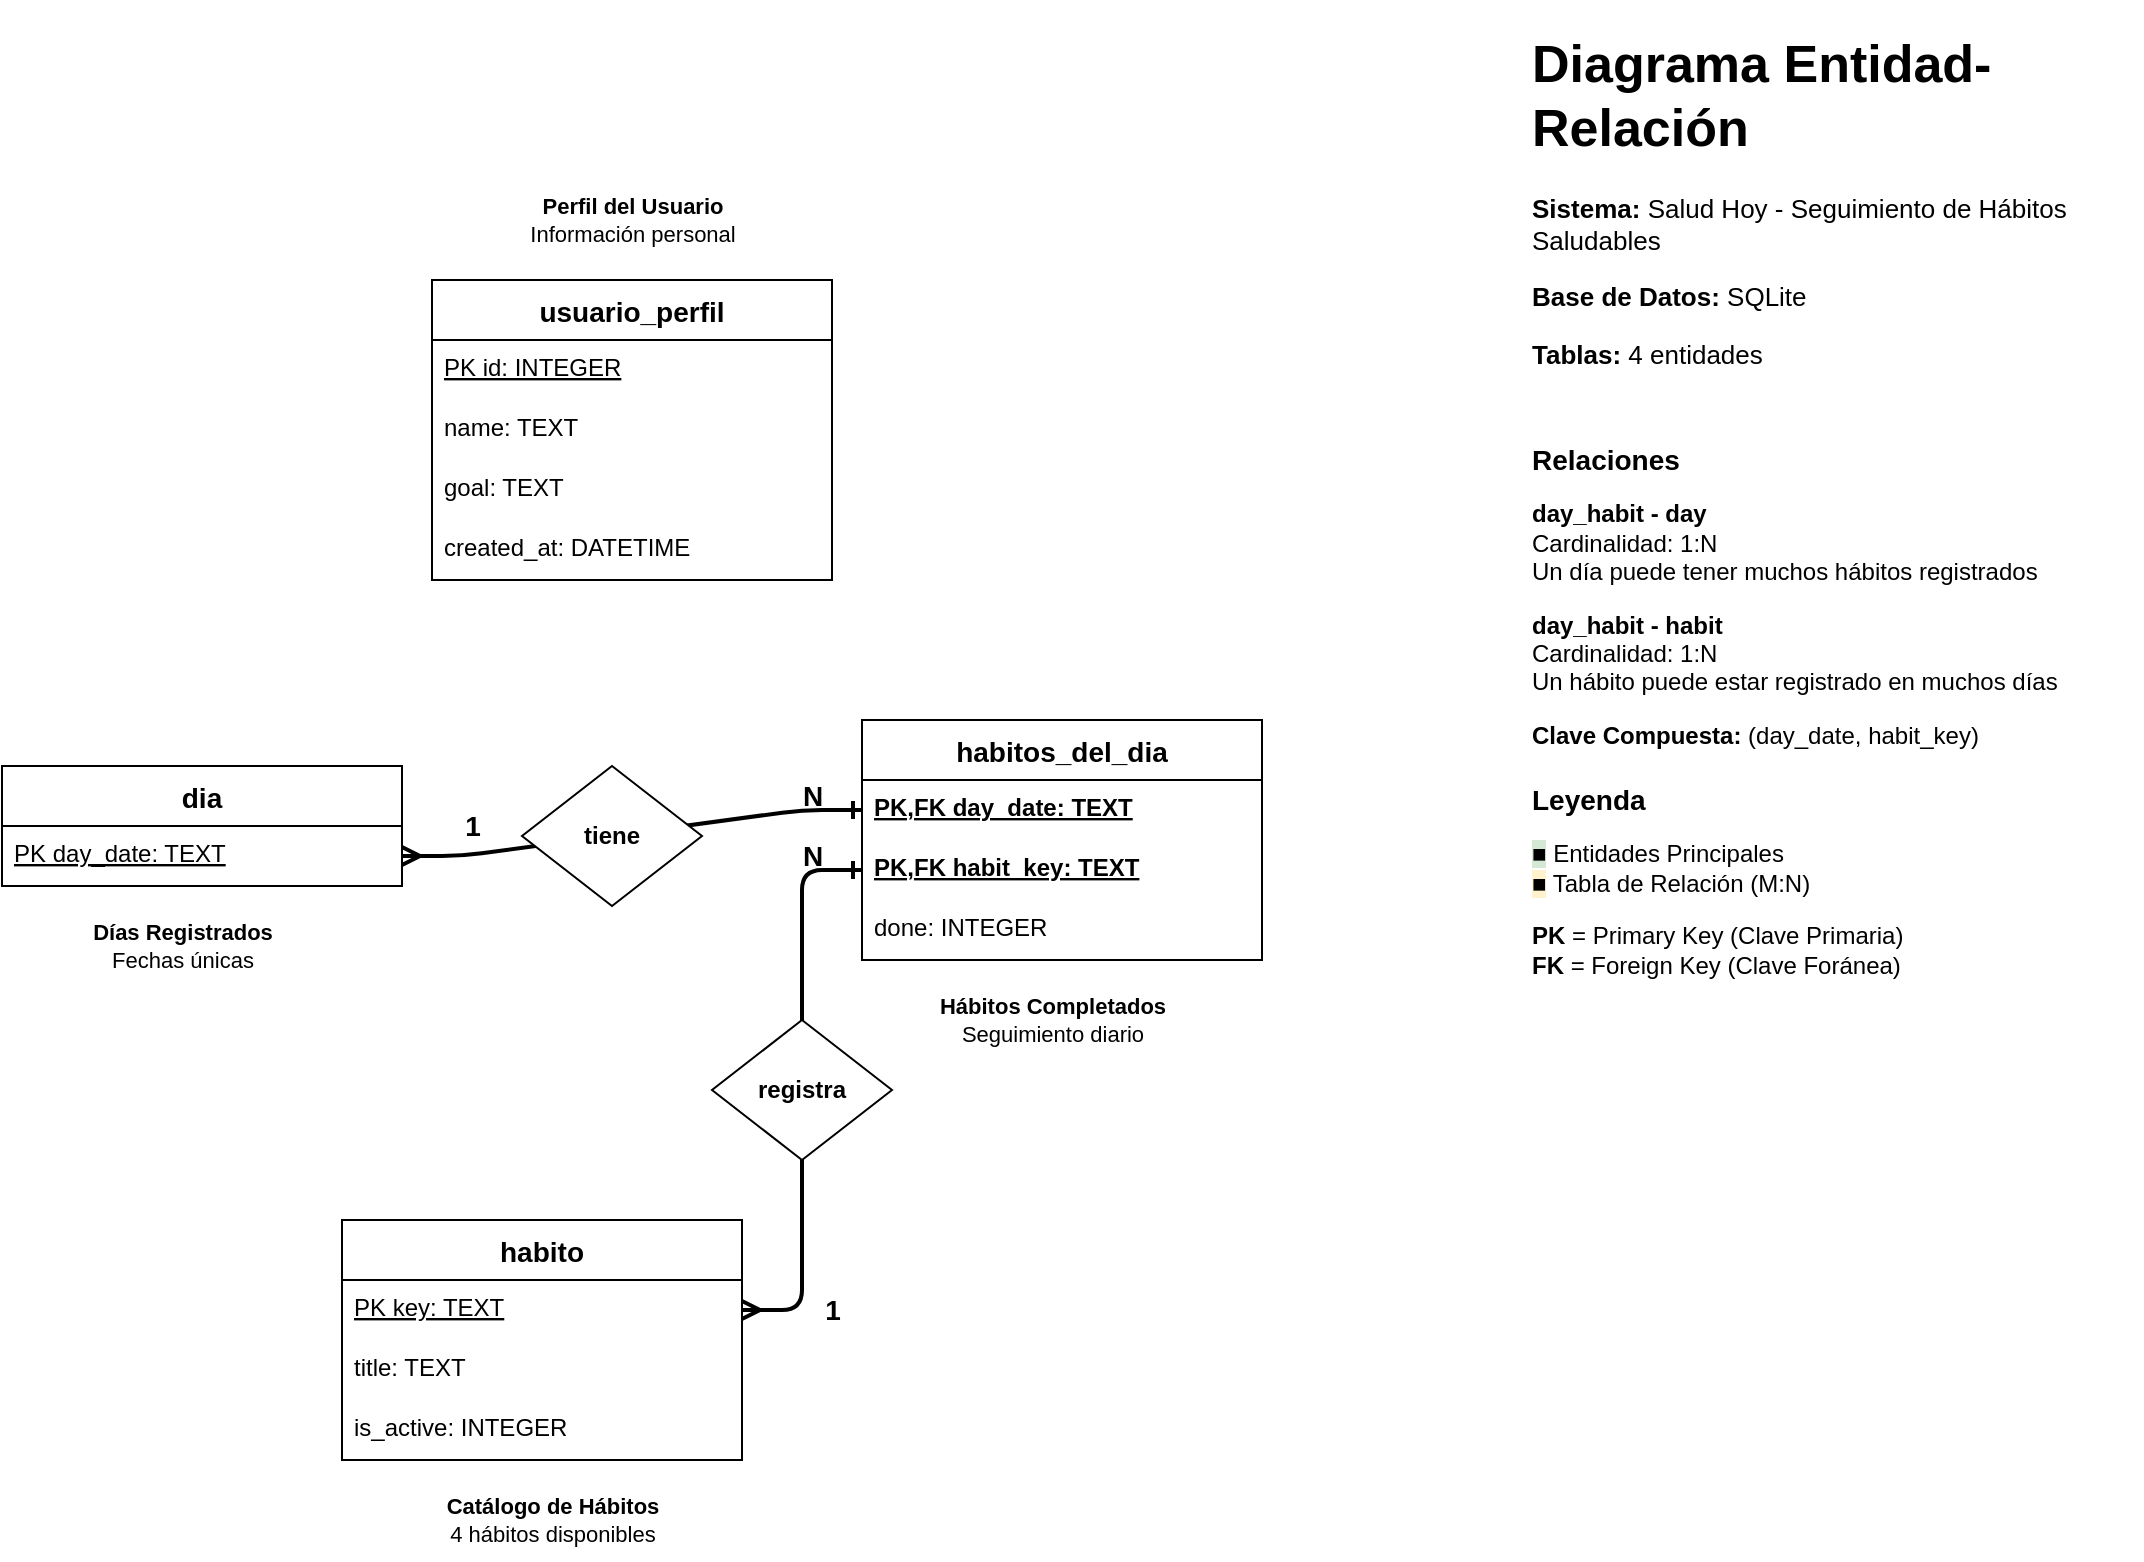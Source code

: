 <mxfile>
    <diagram id="ERD-Salud-Hoy" name="Diagrama ER - Salud Hoy">
        <mxGraphModel dx="1335" dy="680" grid="1" gridSize="10" guides="1" tooltips="1" connect="1" arrows="1" fold="1" page="1" pageScale="1" pageWidth="1169" pageHeight="827" math="0" shadow="0">
            <root>
                <mxCell id="0"/>
                <mxCell id="1" parent="0"/>
                <mxCell id="2" value="usuario_perfil" style="swimlane;fontStyle=1;childLayout=stackLayout;horizontal=1;startSize=30;horizontalStack=0;resizeParent=1;resizeParentMax=0;resizeLast=0;collapsible=1;marginBottom=0;align=center;fontSize=14;" parent="1" vertex="1">
                    <mxGeometry x="305" y="150" width="200" height="150" as="geometry"/>
                </mxCell>
                <mxCell id="3" value="PK  id: INTEGER" style="text;spacingLeft=4;spacingRight=4;overflow=hidden;rotatable=0;points=[[0,0.5],[1,0.5]];portConstraint=eastwest;fontSize=12;fontStyle=4" parent="2" vertex="1">
                    <mxGeometry y="30" width="200" height="30" as="geometry"/>
                </mxCell>
                <mxCell id="4" value="     name: TEXT" style="text;spacingLeft=4;spacingRight=4;overflow=hidden;rotatable=0;points=[[0,0.5],[1,0.5]];portConstraint=eastwest;fontSize=12;" parent="2" vertex="1">
                    <mxGeometry y="60" width="200" height="30" as="geometry"/>
                </mxCell>
                <mxCell id="5" value="     goal: TEXT" style="text;spacingLeft=4;spacingRight=4;overflow=hidden;rotatable=0;points=[[0,0.5],[1,0.5]];portConstraint=eastwest;fontSize=12;" parent="2" vertex="1">
                    <mxGeometry y="90" width="200" height="30" as="geometry"/>
                </mxCell>
                <mxCell id="6" value="     created_at: DATETIME" style="text;spacingLeft=4;spacingRight=4;overflow=hidden;rotatable=0;points=[[0,0.5],[1,0.5]];portConstraint=eastwest;fontSize=12;" parent="2" vertex="1">
                    <mxGeometry y="120" width="200" height="30" as="geometry"/>
                </mxCell>
                <mxCell id="7" value="habito" style="swimlane;fontStyle=1;childLayout=stackLayout;horizontal=1;startSize=30;horizontalStack=0;resizeParent=1;resizeParentMax=0;resizeLast=0;collapsible=1;marginBottom=0;align=center;fontSize=14;" parent="1" vertex="1">
                    <mxGeometry x="260" y="620" width="200" height="120" as="geometry"/>
                </mxCell>
                <mxCell id="8" value="PK  key: TEXT" style="text;spacingLeft=4;spacingRight=4;overflow=hidden;rotatable=0;points=[[0,0.5],[1,0.5]];portConstraint=eastwest;fontSize=12;fontStyle=4" parent="7" vertex="1">
                    <mxGeometry y="30" width="200" height="30" as="geometry"/>
                </mxCell>
                <mxCell id="9" value="     title: TEXT" style="text;spacingLeft=4;spacingRight=4;overflow=hidden;rotatable=0;points=[[0,0.5],[1,0.5]];portConstraint=eastwest;fontSize=12;" parent="7" vertex="1">
                    <mxGeometry y="60" width="200" height="30" as="geometry"/>
                </mxCell>
                <mxCell id="10" value="     is_active: INTEGER" style="text;spacingLeft=4;spacingRight=4;overflow=hidden;rotatable=0;points=[[0,0.5],[1,0.5]];portConstraint=eastwest;fontSize=12;" parent="7" vertex="1">
                    <mxGeometry y="90" width="200" height="30" as="geometry"/>
                </mxCell>
                <mxCell id="11" value="dia" style="swimlane;fontStyle=1;childLayout=stackLayout;horizontal=1;startSize=30;horizontalStack=0;resizeParent=1;resizeParentMax=0;resizeLast=0;collapsible=1;marginBottom=0;align=center;fontSize=14;" parent="1" vertex="1">
                    <mxGeometry x="90" y="393" width="200" height="60" as="geometry"/>
                </mxCell>
                <mxCell id="12" value="PK  day_date: TEXT" style="text;spacingLeft=4;spacingRight=4;overflow=hidden;rotatable=0;points=[[0,0.5],[1,0.5]];portConstraint=eastwest;fontSize=12;fontStyle=4" parent="11" vertex="1">
                    <mxGeometry y="30" width="200" height="30" as="geometry"/>
                </mxCell>
                <mxCell id="13" value="habitos_del_dia" style="swimlane;fontStyle=1;childLayout=stackLayout;horizontal=1;startSize=30;horizontalStack=0;resizeParent=1;resizeParentMax=0;resizeLast=0;collapsible=1;marginBottom=0;align=center;fontSize=14;" parent="1" vertex="1">
                    <mxGeometry x="520" y="370" width="200" height="120" as="geometry"/>
                </mxCell>
                <mxCell id="14" value="PK,FK  day_date: TEXT" style="text;spacingLeft=4;spacingRight=4;overflow=hidden;rotatable=0;points=[[0,0.5],[1,0.5]];portConstraint=eastwest;fontSize=12;fontStyle=5" parent="13" vertex="1">
                    <mxGeometry y="30" width="200" height="30" as="geometry"/>
                </mxCell>
                <mxCell id="15" value="PK,FK  habit_key: TEXT" style="text;spacingLeft=4;spacingRight=4;overflow=hidden;rotatable=0;points=[[0,0.5],[1,0.5]];portConstraint=eastwest;fontSize=12;fontStyle=5" parent="13" vertex="1">
                    <mxGeometry y="60" width="200" height="30" as="geometry"/>
                </mxCell>
                <mxCell id="16" value="     done: INTEGER" style="text;spacingLeft=4;spacingRight=4;overflow=hidden;rotatable=0;points=[[0,0.5],[1,0.5]];portConstraint=eastwest;fontSize=12;" parent="13" vertex="1">
                    <mxGeometry y="90" width="200" height="30" as="geometry"/>
                </mxCell>
                <mxCell id="17" value="" style="edgeStyle=entityRelationEdgeStyle;fontSize=12;html=1;endArrow=ERmany;startArrow=ERone;exitX=0;exitY=0.5;exitDx=0;exitDy=0;entryX=1;entryY=0.5;entryDx=0;entryDy=0;strokeWidth=2;" parent="1" source="14" target="12" edge="1">
                    <mxGeometry width="100" height="100" relative="1" as="geometry">
                        <mxPoint x="510" y="430" as="sourcePoint"/>
                        <mxPoint x="310" y="445" as="targetPoint"/>
                    </mxGeometry>
                </mxCell>
                <mxCell id="18" value="" style="edgeStyle=entityRelationEdgeStyle;fontSize=12;html=1;endArrow=ERmany;startArrow=ERone;exitX=0;exitY=0.5;exitDx=0;exitDy=0;entryX=1;entryY=0.5;entryDx=0;entryDy=0;strokeWidth=2;" parent="1" source="15" target="8" edge="1">
                    <mxGeometry width="100" height="100" relative="1" as="geometry">
                        <mxPoint x="520" y="445" as="sourcePoint"/>
                        <mxPoint x="720" y="145" as="targetPoint"/>
                    </mxGeometry>
                </mxCell>
                <mxCell id="19" value="1" style="text;html=1;align=center;verticalAlign=middle;resizable=0;points=[];autosize=1;fontSize=14;fontStyle=1" parent="1" vertex="1">
                    <mxGeometry x="310" y="408" width="30" height="30" as="geometry"/>
                </mxCell>
                <mxCell id="20" value="N" style="text;html=1;align=center;verticalAlign=middle;resizable=0;points=[];autosize=1;fontSize=14;fontStyle=1" parent="1" vertex="1">
                    <mxGeometry x="480" y="393" width="30" height="30" as="geometry"/>
                </mxCell>
                <mxCell id="21" value="1" style="text;html=1;align=center;verticalAlign=middle;resizable=0;points=[];autosize=1;fontSize=14;fontStyle=1" parent="1" vertex="1">
                    <mxGeometry x="490" y="650" width="30" height="30" as="geometry"/>
                </mxCell>
                <mxCell id="22" value="N" style="text;html=1;align=center;verticalAlign=middle;resizable=0;points=[];autosize=1;fontSize=14;fontStyle=1" parent="1" vertex="1">
                    <mxGeometry x="480" y="423" width="30" height="30" as="geometry"/>
                </mxCell>
                <mxCell id="23" value="&lt;h1&gt;Diagrama Entidad-Relación&lt;/h1&gt;&lt;p style=&quot;font-size: 13px;&quot;&gt;&lt;b&gt;Sistema:&lt;/b&gt; Salud Hoy - Seguimiento de Hábitos Saludables&lt;/p&gt;&lt;p style=&quot;font-size: 13px;&quot;&gt;&lt;b&gt;Base de Datos:&lt;/b&gt; SQLite&lt;/p&gt;&lt;p style=&quot;font-size: 13px;&quot;&gt;&lt;b&gt;Tablas:&lt;/b&gt; 4 entidades&lt;/p&gt;" style="text;html=1;spacing=5;spacingTop=-20;whiteSpace=wrap;overflow=hidden;rounded=0;fontSize=13;" parent="1" vertex="1">
                    <mxGeometry x="850" y="20" width="310" height="220" as="geometry"/>
                </mxCell>
                <mxCell id="24" value="&lt;h2 style=&quot;font-size: 14px;&quot;&gt;Relaciones&lt;/h2&gt;&lt;p&gt;&lt;b&gt;day_habit - day&lt;/b&gt;&lt;br&gt;Cardinalidad: 1:N&lt;br&gt;Un día puede tener muchos hábitos registrados&lt;/p&gt;&lt;p&gt;&lt;b&gt;day_habit - habit&lt;/b&gt;&lt;br&gt;Cardinalidad: 1:N&lt;br&gt;Un hábito puede estar registrado en muchos días&lt;/p&gt;&lt;p&gt;&lt;b&gt;Clave Compuesta:&lt;/b&gt; (day_date, habit_key)&lt;/p&gt;" style="text;html=1;spacing=5;spacingTop=-20;whiteSpace=wrap;overflow=hidden;rounded=0;fontSize=12;" parent="1" vertex="1">
                    <mxGeometry x="850" y="230" width="310" height="210" as="geometry"/>
                </mxCell>
                <mxCell id="25" value="&lt;h2 style=&quot;font-size: 14px;&quot;&gt;Leyenda&lt;/h2&gt;&lt;p&gt;&lt;span style=&quot;background-color: rgb(213, 232, 212);&quot;&gt;■&lt;/span&gt; Entidades Principales&lt;br&gt;&lt;span style=&quot;background-color: rgb(255, 242, 204);&quot;&gt;■&lt;/span&gt; Tabla de Relación (M:N)&lt;/p&gt;&lt;p&gt;&lt;b&gt;PK&lt;/b&gt; = Primary Key (Clave Primaria)&lt;br&gt;&lt;b&gt;FK&lt;/b&gt; = Foreign Key (Clave Foránea)&lt;/p&gt;" style="text;html=1;spacing=5;spacingTop=-20;whiteSpace=wrap;overflow=hidden;rounded=0;fontSize=12;" parent="1" vertex="1">
                    <mxGeometry x="850" y="400" width="310" height="150" as="geometry"/>
                </mxCell>
                <mxCell id="26" value="tiene" style="shape=rhombus;perimeter=rhombusPerimeter;whiteSpace=wrap;html=1;align=center;fontSize=12;fontStyle=1" parent="1" vertex="1">
                    <mxGeometry x="350" y="393" width="90" height="70" as="geometry"/>
                </mxCell>
                <mxCell id="27" value="registra" style="shape=rhombus;perimeter=rhombusPerimeter;whiteSpace=wrap;html=1;align=center;fontSize=12;fontStyle=1" parent="1" vertex="1">
                    <mxGeometry x="445" y="520" width="90" height="70" as="geometry"/>
                </mxCell>
                <mxCell id="28" value="&lt;b&gt;Perfil del Usuario&lt;/b&gt;&lt;br&gt;Información personal" style="text;html=1;align=center;verticalAlign=middle;resizable=0;points=[];autosize=1;fontSize=11;" parent="1" vertex="1">
                    <mxGeometry x="335" y="100" width="140" height="40" as="geometry"/>
                </mxCell>
                <mxCell id="29" value="&lt;b&gt;Catálogo de Hábitos&lt;/b&gt;&lt;br&gt;4 hábitos disponibles" style="text;html=1;align=center;verticalAlign=middle;resizable=0;points=[];autosize=1;fontSize=11;" parent="1" vertex="1">
                    <mxGeometry x="290" y="750" width="150" height="40" as="geometry"/>
                </mxCell>
                <mxCell id="30" value="&lt;b&gt;Días Registrados&lt;/b&gt;&lt;br&gt;Fechas únicas" style="text;html=1;align=center;verticalAlign=middle;resizable=0;points=[];autosize=1;fontSize=11;" parent="1" vertex="1">
                    <mxGeometry x="115" y="463" width="130" height="40" as="geometry"/>
                </mxCell>
                <mxCell id="31" value="&lt;b&gt;Hábitos Completados&lt;/b&gt;&lt;br&gt;Seguimiento diario" style="text;html=1;align=center;verticalAlign=middle;resizable=0;points=[];autosize=1;fontSize=11;" parent="1" vertex="1">
                    <mxGeometry x="535" y="500" width="160" height="40" as="geometry"/>
                </mxCell>
            </root>
        </mxGraphModel>
    </diagram>
</mxfile>